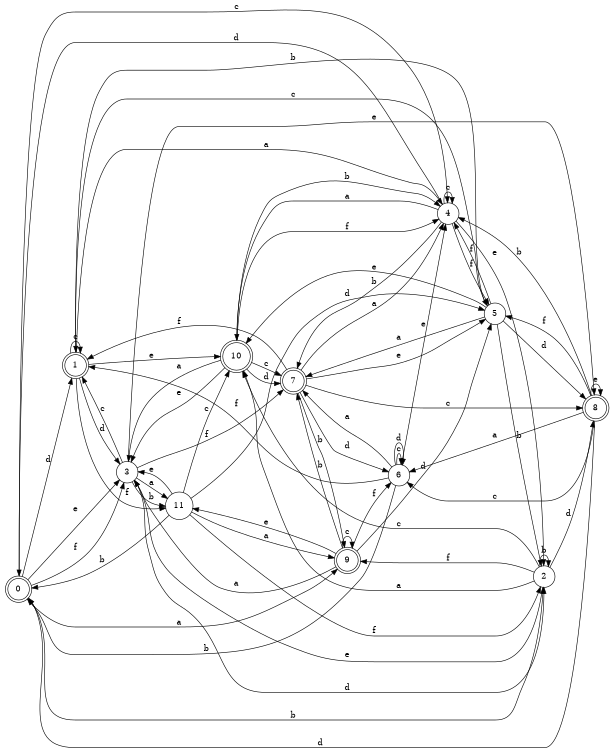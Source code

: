 digraph n10_1 {
__start0 [label="" shape="none"];

rankdir=LR;
size="8,5";

s0 [style="rounded,filled", color="black", fillcolor="white" shape="doublecircle", label="0"];
s1 [style="rounded,filled", color="black", fillcolor="white" shape="doublecircle", label="1"];
s2 [style="filled", color="black", fillcolor="white" shape="circle", label="2"];
s3 [style="filled", color="black", fillcolor="white" shape="circle", label="3"];
s4 [style="filled", color="black", fillcolor="white" shape="circle", label="4"];
s5 [style="filled", color="black", fillcolor="white" shape="circle", label="5"];
s6 [style="filled", color="black", fillcolor="white" shape="circle", label="6"];
s7 [style="rounded,filled", color="black", fillcolor="white" shape="doublecircle", label="7"];
s8 [style="rounded,filled", color="black", fillcolor="white" shape="doublecircle", label="8"];
s9 [style="rounded,filled", color="black", fillcolor="white" shape="doublecircle", label="9"];
s10 [style="rounded,filled", color="black", fillcolor="white" shape="doublecircle", label="10"];
s11 [style="filled", color="black", fillcolor="white" shape="circle", label="11"];
s0 -> s9 [label="a"];
s0 -> s2 [label="b"];
s0 -> s4 [label="c"];
s0 -> s1 [label="d"];
s0 -> s3 [label="e"];
s0 -> s3 [label="f"];
s1 -> s4 [label="a"];
s1 -> s5 [label="b"];
s1 -> s1 [label="c"];
s1 -> s3 [label="d"];
s1 -> s10 [label="e"];
s1 -> s11 [label="f"];
s2 -> s10 [label="a"];
s2 -> s2 [label="b"];
s2 -> s10 [label="c"];
s2 -> s8 [label="d"];
s2 -> s3 [label="e"];
s2 -> s9 [label="f"];
s3 -> s11 [label="a"];
s3 -> s11 [label="b"];
s3 -> s1 [label="c"];
s3 -> s2 [label="d"];
s3 -> s8 [label="e"];
s3 -> s7 [label="f"];
s4 -> s10 [label="a"];
s4 -> s7 [label="b"];
s4 -> s4 [label="c"];
s4 -> s0 [label="d"];
s4 -> s2 [label="e"];
s4 -> s5 [label="f"];
s5 -> s7 [label="a"];
s5 -> s2 [label="b"];
s5 -> s1 [label="c"];
s5 -> s8 [label="d"];
s5 -> s10 [label="e"];
s5 -> s4 [label="f"];
s6 -> s7 [label="a"];
s6 -> s0 [label="b"];
s6 -> s6 [label="c"];
s6 -> s6 [label="d"];
s6 -> s4 [label="e"];
s6 -> s1 [label="f"];
s7 -> s4 [label="a"];
s7 -> s9 [label="b"];
s7 -> s8 [label="c"];
s7 -> s6 [label="d"];
s7 -> s5 [label="e"];
s7 -> s1 [label="f"];
s8 -> s6 [label="a"];
s8 -> s4 [label="b"];
s8 -> s6 [label="c"];
s8 -> s0 [label="d"];
s8 -> s8 [label="e"];
s8 -> s5 [label="f"];
s9 -> s3 [label="a"];
s9 -> s7 [label="b"];
s9 -> s9 [label="c"];
s9 -> s5 [label="d"];
s9 -> s11 [label="e"];
s9 -> s6 [label="f"];
s10 -> s3 [label="a"];
s10 -> s4 [label="b"];
s10 -> s7 [label="c"];
s10 -> s7 [label="d"];
s10 -> s3 [label="e"];
s10 -> s4 [label="f"];
s11 -> s9 [label="a"];
s11 -> s0 [label="b"];
s11 -> s10 [label="c"];
s11 -> s5 [label="d"];
s11 -> s3 [label="e"];
s11 -> s2 [label="f"];

}